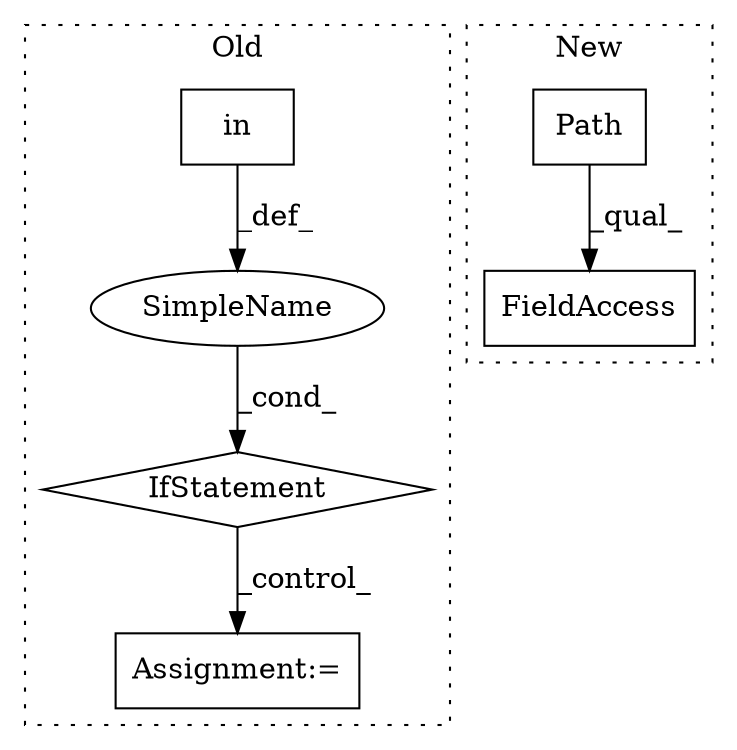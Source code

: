 digraph G {
subgraph cluster0 {
1 [label="in" a="105" s="4785" l="22" shape="box"];
4 [label="IfStatement" a="25" s="4775,4807" l="10,2" shape="diamond"];
5 [label="Assignment:=" a="7" s="4939" l="1" shape="box"];
6 [label="SimpleName" a="42" s="" l="" shape="ellipse"];
label = "Old";
style="dotted";
}
subgraph cluster1 {
2 [label="Path" a="32" s="3573,3590" l="5,1" shape="box"];
3 [label="FieldAccess" a="22" s="3565" l="33" shape="box"];
label = "New";
style="dotted";
}
1 -> 6 [label="_def_"];
2 -> 3 [label="_qual_"];
4 -> 5 [label="_control_"];
6 -> 4 [label="_cond_"];
}